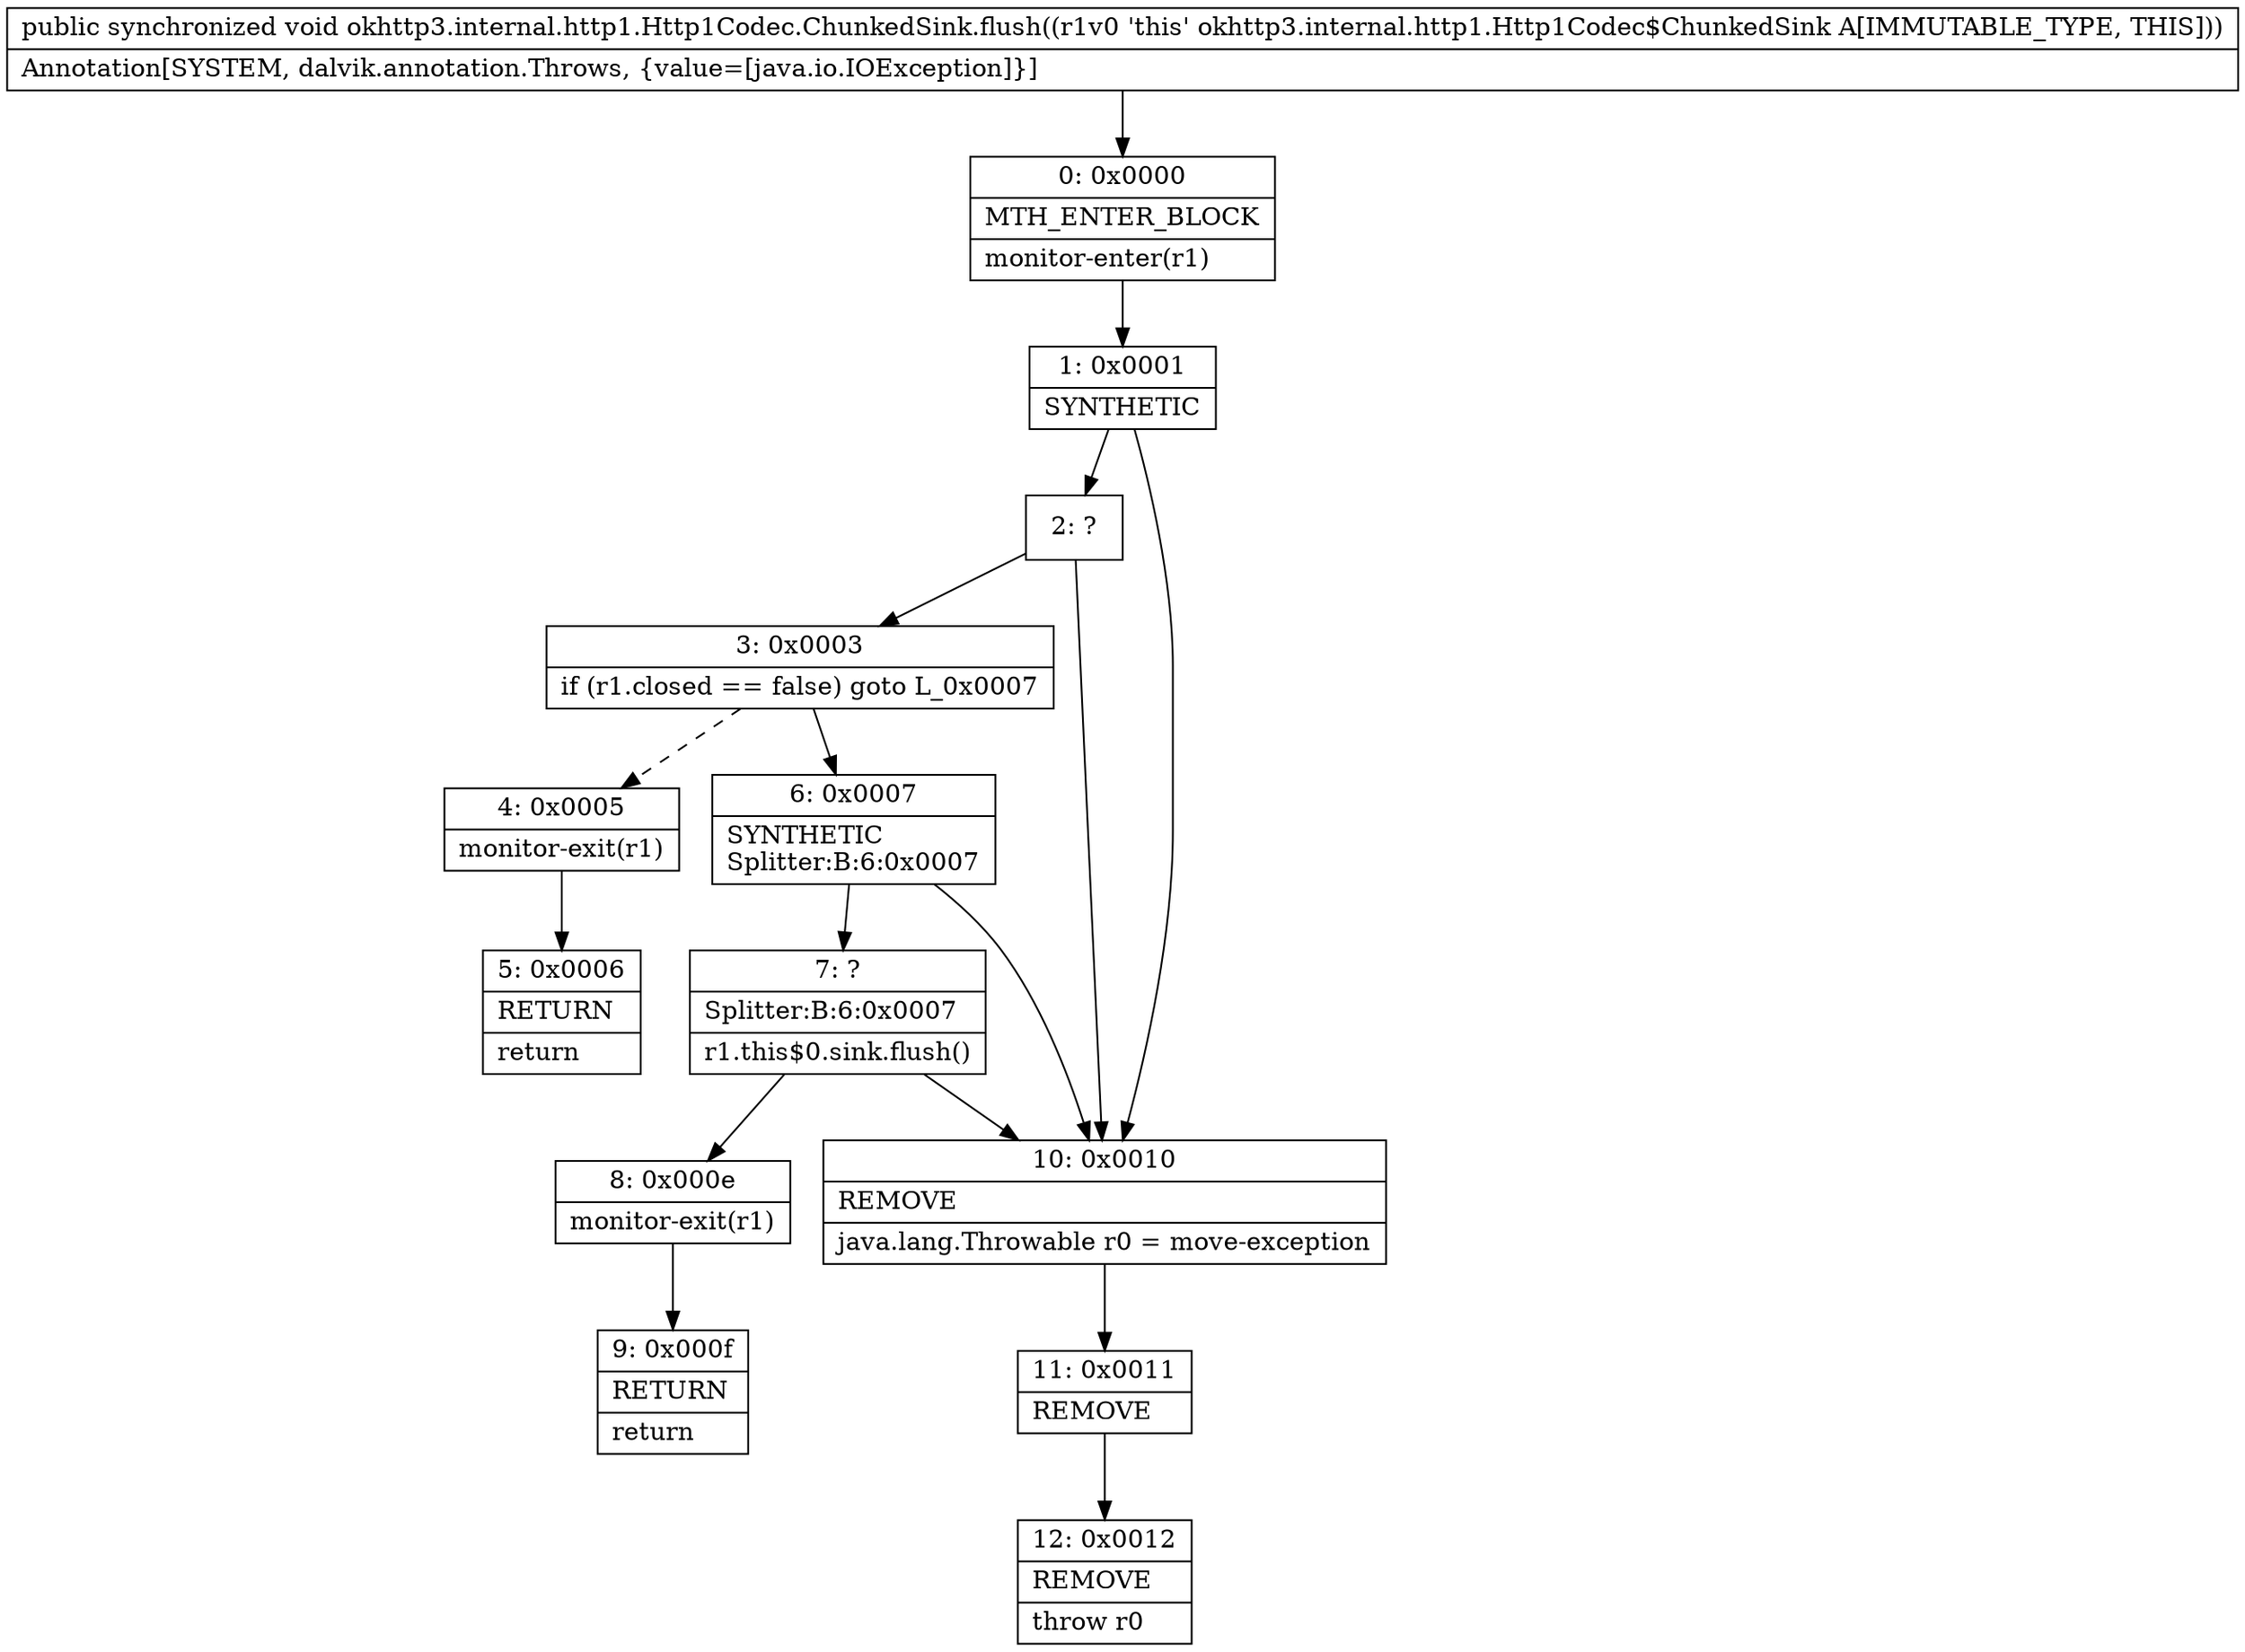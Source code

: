 digraph "CFG forokhttp3.internal.http1.Http1Codec.ChunkedSink.flush()V" {
Node_0 [shape=record,label="{0\:\ 0x0000|MTH_ENTER_BLOCK\l|monitor\-enter(r1)\l}"];
Node_1 [shape=record,label="{1\:\ 0x0001|SYNTHETIC\l}"];
Node_2 [shape=record,label="{2\:\ ?}"];
Node_3 [shape=record,label="{3\:\ 0x0003|if (r1.closed == false) goto L_0x0007\l}"];
Node_4 [shape=record,label="{4\:\ 0x0005|monitor\-exit(r1)\l}"];
Node_5 [shape=record,label="{5\:\ 0x0006|RETURN\l|return\l}"];
Node_6 [shape=record,label="{6\:\ 0x0007|SYNTHETIC\lSplitter:B:6:0x0007\l}"];
Node_7 [shape=record,label="{7\:\ ?|Splitter:B:6:0x0007\l|r1.this$0.sink.flush()\l}"];
Node_8 [shape=record,label="{8\:\ 0x000e|monitor\-exit(r1)\l}"];
Node_9 [shape=record,label="{9\:\ 0x000f|RETURN\l|return\l}"];
Node_10 [shape=record,label="{10\:\ 0x0010|REMOVE\l|java.lang.Throwable r0 = move\-exception\l}"];
Node_11 [shape=record,label="{11\:\ 0x0011|REMOVE\l}"];
Node_12 [shape=record,label="{12\:\ 0x0012|REMOVE\l|throw r0\l}"];
MethodNode[shape=record,label="{public synchronized void okhttp3.internal.http1.Http1Codec.ChunkedSink.flush((r1v0 'this' okhttp3.internal.http1.Http1Codec$ChunkedSink A[IMMUTABLE_TYPE, THIS]))  | Annotation[SYSTEM, dalvik.annotation.Throws, \{value=[java.io.IOException]\}]\l}"];
MethodNode -> Node_0;
Node_0 -> Node_1;
Node_1 -> Node_2;
Node_1 -> Node_10;
Node_2 -> Node_3;
Node_2 -> Node_10;
Node_3 -> Node_4[style=dashed];
Node_3 -> Node_6;
Node_4 -> Node_5;
Node_6 -> Node_7;
Node_6 -> Node_10;
Node_7 -> Node_8;
Node_7 -> Node_10;
Node_8 -> Node_9;
Node_10 -> Node_11;
Node_11 -> Node_12;
}

